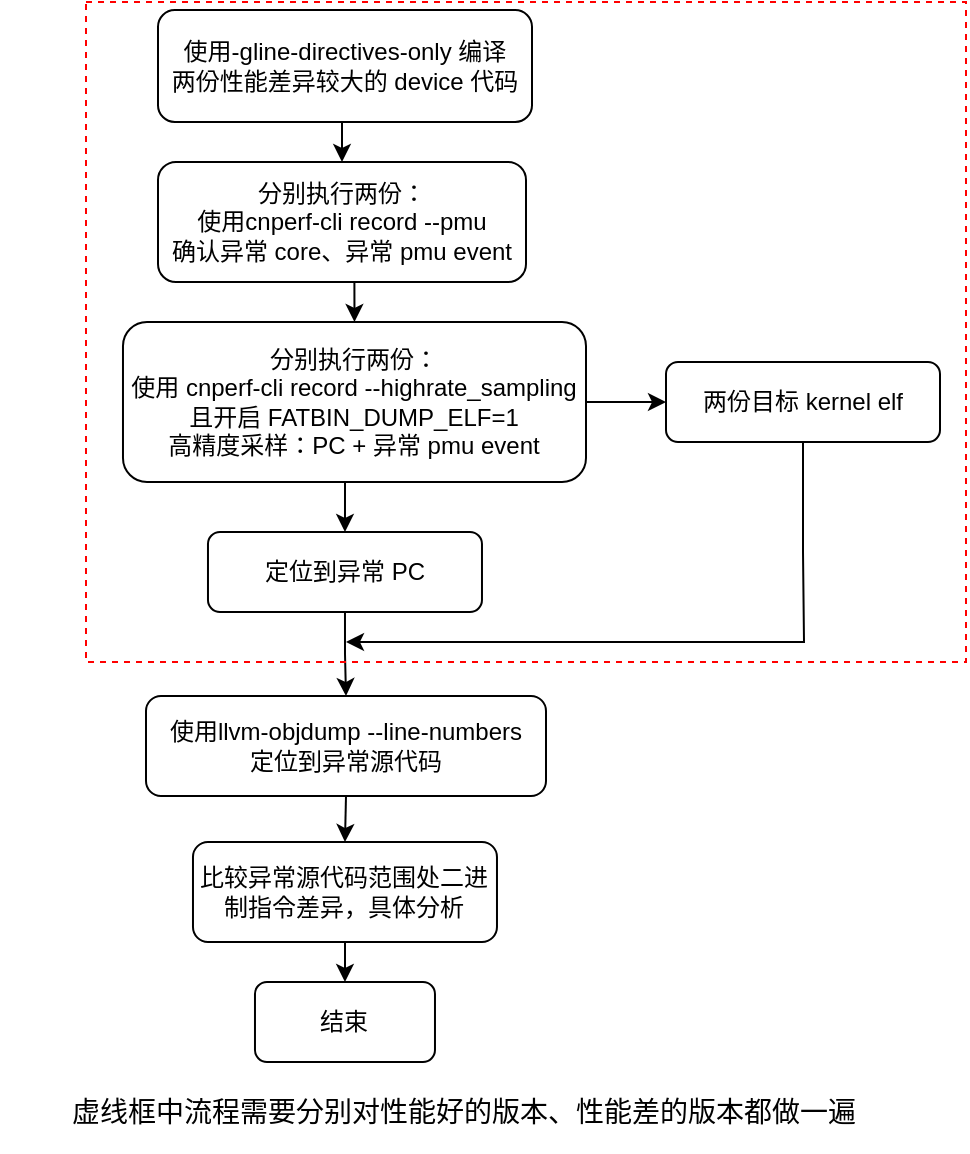 <mxfile version="21.0.4" type="github">
  <diagram id="C5RBs43oDa-KdzZeNtuy" name="Page-1">
    <mxGraphModel dx="801" dy="456" grid="1" gridSize="10" guides="1" tooltips="1" connect="1" arrows="1" fold="1" page="1" pageScale="1" pageWidth="827" pageHeight="1169" math="0" shadow="0">
      <root>
        <mxCell id="WIyWlLk6GJQsqaUBKTNV-0" />
        <mxCell id="WIyWlLk6GJQsqaUBKTNV-1" parent="WIyWlLk6GJQsqaUBKTNV-0" />
        <mxCell id="Lqe4J3SraO-Tc6IZ4Yrn-33" style="edgeStyle=orthogonalEdgeStyle;rounded=0;orthogonalLoop=1;jettySize=auto;html=1;exitX=0.5;exitY=1;exitDx=0;exitDy=0;entryX=0.5;entryY=0;entryDx=0;entryDy=0;" parent="WIyWlLk6GJQsqaUBKTNV-1" source="WIyWlLk6GJQsqaUBKTNV-3" target="Lqe4J3SraO-Tc6IZ4Yrn-0" edge="1">
          <mxGeometry relative="1" as="geometry" />
        </mxCell>
        <mxCell id="WIyWlLk6GJQsqaUBKTNV-3" value="使用-gline-directives-only 编译&lt;br&gt;两份性能差异较大的 device 代码" style="rounded=1;whiteSpace=wrap;html=1;fontSize=12;glass=0;strokeWidth=1;shadow=0;" parent="WIyWlLk6GJQsqaUBKTNV-1" vertex="1">
          <mxGeometry x="266" y="54" width="187" height="56" as="geometry" />
        </mxCell>
        <mxCell id="WIyWlLk6GJQsqaUBKTNV-11" value="结束" style="rounded=1;whiteSpace=wrap;html=1;fontSize=12;glass=0;strokeWidth=1;shadow=0;" parent="WIyWlLk6GJQsqaUBKTNV-1" vertex="1">
          <mxGeometry x="314.49" y="540" width="90" height="40" as="geometry" />
        </mxCell>
        <mxCell id="Lqe4J3SraO-Tc6IZ4Yrn-34" style="edgeStyle=orthogonalEdgeStyle;rounded=0;orthogonalLoop=1;jettySize=auto;html=1;exitX=0.5;exitY=1;exitDx=0;exitDy=0;entryX=0.5;entryY=0;entryDx=0;entryDy=0;" parent="WIyWlLk6GJQsqaUBKTNV-1" source="Lqe4J3SraO-Tc6IZ4Yrn-0" target="Lqe4J3SraO-Tc6IZ4Yrn-2" edge="1">
          <mxGeometry relative="1" as="geometry" />
        </mxCell>
        <mxCell id="Lqe4J3SraO-Tc6IZ4Yrn-0" value="分别执行两份：&lt;br&gt;使用cnperf-cli record --pmu&lt;br&gt;确认异常 core、异常 pmu event" style="rounded=1;whiteSpace=wrap;html=1;fontSize=12;glass=0;strokeWidth=1;shadow=0;" parent="WIyWlLk6GJQsqaUBKTNV-1" vertex="1">
          <mxGeometry x="266" y="130" width="184" height="60" as="geometry" />
        </mxCell>
        <mxCell id="Lqe4J3SraO-Tc6IZ4Yrn-38" style="edgeStyle=orthogonalEdgeStyle;rounded=0;orthogonalLoop=1;jettySize=auto;html=1;exitX=0.5;exitY=1;exitDx=0;exitDy=0;entryX=0.5;entryY=0;entryDx=0;entryDy=0;" parent="WIyWlLk6GJQsqaUBKTNV-1" source="Lqe4J3SraO-Tc6IZ4Yrn-1" target="WIyWlLk6GJQsqaUBKTNV-11" edge="1">
          <mxGeometry relative="1" as="geometry" />
        </mxCell>
        <mxCell id="Lqe4J3SraO-Tc6IZ4Yrn-1" value="比较异常源代码范围处二进制指令差异，具体分析" style="rounded=1;whiteSpace=wrap;html=1;fontSize=12;glass=0;strokeWidth=1;shadow=0;" parent="WIyWlLk6GJQsqaUBKTNV-1" vertex="1">
          <mxGeometry x="283.49" y="470" width="152" height="50" as="geometry" />
        </mxCell>
        <mxCell id="Lqe4J3SraO-Tc6IZ4Yrn-35" style="edgeStyle=orthogonalEdgeStyle;rounded=0;orthogonalLoop=1;jettySize=auto;html=1;exitX=0.5;exitY=1;exitDx=0;exitDy=0;entryX=0.5;entryY=0;entryDx=0;entryDy=0;" parent="WIyWlLk6GJQsqaUBKTNV-1" source="Lqe4J3SraO-Tc6IZ4Yrn-2" target="Lqe4J3SraO-Tc6IZ4Yrn-3" edge="1">
          <mxGeometry relative="1" as="geometry" />
        </mxCell>
        <mxCell id="Lqe4J3SraO-Tc6IZ4Yrn-40" style="edgeStyle=orthogonalEdgeStyle;rounded=0;orthogonalLoop=1;jettySize=auto;html=1;exitX=1;exitY=0.5;exitDx=0;exitDy=0;entryX=0;entryY=0.5;entryDx=0;entryDy=0;" parent="WIyWlLk6GJQsqaUBKTNV-1" source="Lqe4J3SraO-Tc6IZ4Yrn-2" target="Lqe4J3SraO-Tc6IZ4Yrn-39" edge="1">
          <mxGeometry relative="1" as="geometry" />
        </mxCell>
        <mxCell id="Lqe4J3SraO-Tc6IZ4Yrn-2" value="分别执行两份：&lt;br&gt;使用 cnperf-cli record --highrate_sampling&lt;br style=&quot;border-color: var(--border-color);&quot;&gt;且开启 FATBIN_DUMP_ELF=1&lt;br&gt;高精度采样：PC + 异常 pmu event" style="rounded=1;whiteSpace=wrap;html=1;fontSize=12;glass=0;strokeWidth=1;shadow=0;spacing=2;" parent="WIyWlLk6GJQsqaUBKTNV-1" vertex="1">
          <mxGeometry x="248.49" y="210" width="231.51" height="80" as="geometry" />
        </mxCell>
        <mxCell id="Lqe4J3SraO-Tc6IZ4Yrn-36" style="edgeStyle=orthogonalEdgeStyle;rounded=0;orthogonalLoop=1;jettySize=auto;html=1;exitX=0.5;exitY=1;exitDx=0;exitDy=0;entryX=0.5;entryY=0;entryDx=0;entryDy=0;" parent="WIyWlLk6GJQsqaUBKTNV-1" source="Lqe4J3SraO-Tc6IZ4Yrn-3" target="Lqe4J3SraO-Tc6IZ4Yrn-31" edge="1">
          <mxGeometry relative="1" as="geometry" />
        </mxCell>
        <mxCell id="Lqe4J3SraO-Tc6IZ4Yrn-3" value="定位到异常 PC" style="rounded=1;whiteSpace=wrap;html=1;fontSize=12;glass=0;strokeWidth=1;shadow=0;" parent="WIyWlLk6GJQsqaUBKTNV-1" vertex="1">
          <mxGeometry x="290.99" y="315" width="137" height="40" as="geometry" />
        </mxCell>
        <mxCell id="Lqe4J3SraO-Tc6IZ4Yrn-37" style="edgeStyle=orthogonalEdgeStyle;rounded=0;orthogonalLoop=1;jettySize=auto;html=1;exitX=0.5;exitY=1;exitDx=0;exitDy=0;entryX=0.5;entryY=0;entryDx=0;entryDy=0;" parent="WIyWlLk6GJQsqaUBKTNV-1" source="Lqe4J3SraO-Tc6IZ4Yrn-31" target="Lqe4J3SraO-Tc6IZ4Yrn-1" edge="1">
          <mxGeometry relative="1" as="geometry" />
        </mxCell>
        <mxCell id="Lqe4J3SraO-Tc6IZ4Yrn-31" value="使用llvm-objdump --line-numbers&lt;br&gt;定位到异常源代码" style="rounded=1;whiteSpace=wrap;html=1;fontSize=12;glass=0;strokeWidth=1;shadow=0;" parent="WIyWlLk6GJQsqaUBKTNV-1" vertex="1">
          <mxGeometry x="260" y="397" width="200" height="50" as="geometry" />
        </mxCell>
        <mxCell id="Lqe4J3SraO-Tc6IZ4Yrn-32" value="" style="rounded=0;whiteSpace=wrap;html=1;fillColor=none;dashed=1;strokeColor=#FF0000;" parent="WIyWlLk6GJQsqaUBKTNV-1" vertex="1">
          <mxGeometry x="230" y="50" width="440" height="330" as="geometry" />
        </mxCell>
        <mxCell id="2H55x0UcJ6RXiAVqtqA1-0" style="edgeStyle=orthogonalEdgeStyle;rounded=0;orthogonalLoop=1;jettySize=auto;html=1;exitX=0.5;exitY=1;exitDx=0;exitDy=0;" edge="1" parent="WIyWlLk6GJQsqaUBKTNV-1" source="Lqe4J3SraO-Tc6IZ4Yrn-39">
          <mxGeometry relative="1" as="geometry">
            <mxPoint x="360" y="370" as="targetPoint" />
            <Array as="points">
              <mxPoint x="589" y="325" />
              <mxPoint x="589" y="380" />
            </Array>
          </mxGeometry>
        </mxCell>
        <mxCell id="Lqe4J3SraO-Tc6IZ4Yrn-39" value="两份目标 kernel elf" style="rounded=1;whiteSpace=wrap;html=1;fontSize=12;glass=0;strokeWidth=1;shadow=0;" parent="WIyWlLk6GJQsqaUBKTNV-1" vertex="1">
          <mxGeometry x="520" y="230" width="137" height="40" as="geometry" />
        </mxCell>
        <mxCell id="Lqe4J3SraO-Tc6IZ4Yrn-43" value="&lt;font color=&quot;#000000&quot;&gt;虚线框中流程需要分别对性能好的版本、性能差的版本都做一遍&lt;/font&gt;" style="text;strokeColor=none;align=center;fillColor=none;html=1;verticalAlign=middle;whiteSpace=wrap;rounded=0;fontSize=14;fontColor=#FF0000;" parent="WIyWlLk6GJQsqaUBKTNV-1" vertex="1">
          <mxGeometry x="187.99" y="585" width="462.01" height="40" as="geometry" />
        </mxCell>
      </root>
    </mxGraphModel>
  </diagram>
</mxfile>
